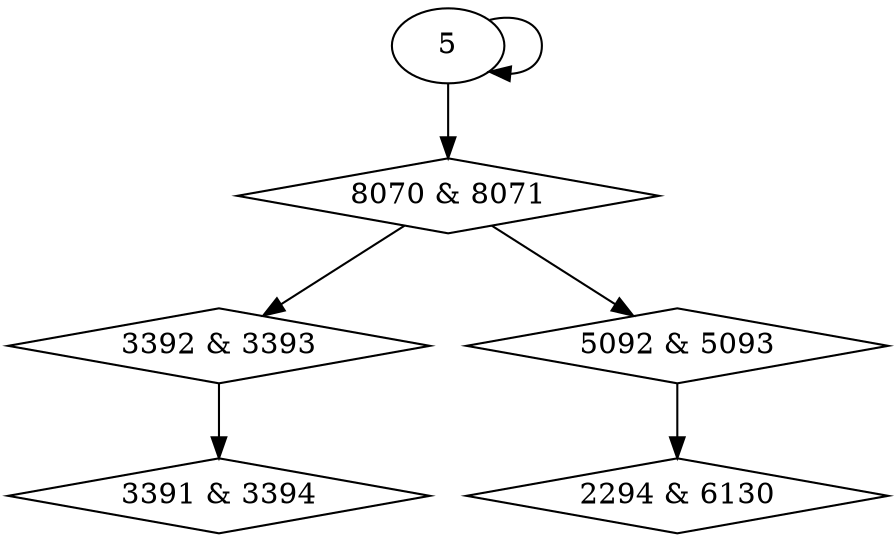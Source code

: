 digraph {
0 [label = "2294 & 6130", shape = diamond];
1 [label = "3391 & 3394", shape = diamond];
2 [label = "3392 & 3393", shape = diamond];
3 [label = "5092 & 5093", shape = diamond];
4 [label = "8070 & 8071", shape = diamond];
3 -> 0;
2 -> 1;
4 -> 2;
4 -> 3;
5 -> 4;
5 -> 5;
}

